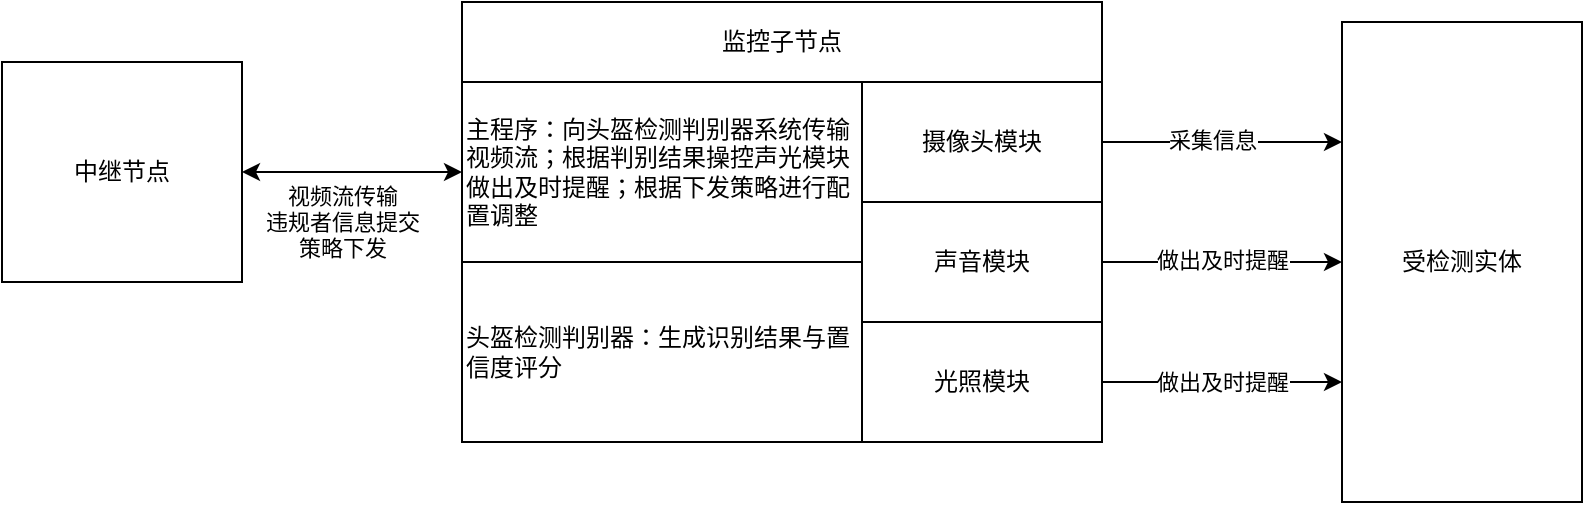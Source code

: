 <mxfile version="27.0.9">
  <diagram name="Page-1" id="c2Xg9aU96JUeAy3ugSl0">
    <mxGraphModel dx="1011" dy="613" grid="0" gridSize="10" guides="1" tooltips="1" connect="1" arrows="1" fold="1" page="0" pageScale="1" pageWidth="850" pageHeight="1100" math="0" shadow="0">
      <root>
        <mxCell id="0" />
        <mxCell id="1" parent="0" />
        <mxCell id="oK1Q3BLFyEfk0f0jwacC-1" value="中继节点" style="rounded=0;whiteSpace=wrap;html=1;" vertex="1" parent="1">
          <mxGeometry x="90" y="230" width="120" height="110" as="geometry" />
        </mxCell>
        <mxCell id="oK1Q3BLFyEfk0f0jwacC-2" value="" style="rounded=0;whiteSpace=wrap;html=1;" vertex="1" parent="1">
          <mxGeometry x="320" y="200" width="320" height="220" as="geometry" />
        </mxCell>
        <mxCell id="oK1Q3BLFyEfk0f0jwacC-3" value="监控子节点" style="rounded=0;whiteSpace=wrap;html=1;" vertex="1" parent="1">
          <mxGeometry x="320" y="200" width="320" height="40" as="geometry" />
        </mxCell>
        <mxCell id="oK1Q3BLFyEfk0f0jwacC-10" style="edgeStyle=orthogonalEdgeStyle;rounded=0;orthogonalLoop=1;jettySize=auto;html=1;exitX=1;exitY=0.5;exitDx=0;exitDy=0;entryX=0;entryY=0.25;entryDx=0;entryDy=0;" edge="1" parent="1" source="oK1Q3BLFyEfk0f0jwacC-4" target="oK1Q3BLFyEfk0f0jwacC-8">
          <mxGeometry relative="1" as="geometry" />
        </mxCell>
        <mxCell id="oK1Q3BLFyEfk0f0jwacC-16" value="采集信息" style="edgeLabel;html=1;align=center;verticalAlign=middle;resizable=0;points=[];" vertex="1" connectable="0" parent="oK1Q3BLFyEfk0f0jwacC-10">
          <mxGeometry x="-0.084" y="1" relative="1" as="geometry">
            <mxPoint as="offset" />
          </mxGeometry>
        </mxCell>
        <mxCell id="oK1Q3BLFyEfk0f0jwacC-4" value="摄像头模块" style="rounded=0;whiteSpace=wrap;html=1;" vertex="1" parent="1">
          <mxGeometry x="520" y="240" width="120" height="60" as="geometry" />
        </mxCell>
        <mxCell id="oK1Q3BLFyEfk0f0jwacC-17" style="edgeStyle=orthogonalEdgeStyle;rounded=0;orthogonalLoop=1;jettySize=auto;html=1;exitX=1;exitY=0.5;exitDx=0;exitDy=0;" edge="1" parent="1" source="oK1Q3BLFyEfk0f0jwacC-5" target="oK1Q3BLFyEfk0f0jwacC-8">
          <mxGeometry relative="1" as="geometry" />
        </mxCell>
        <mxCell id="oK1Q3BLFyEfk0f0jwacC-18" value="做出及时提醒" style="edgeLabel;html=1;align=center;verticalAlign=middle;resizable=0;points=[];" vertex="1" connectable="0" parent="oK1Q3BLFyEfk0f0jwacC-17">
          <mxGeometry x="-0.007" y="1" relative="1" as="geometry">
            <mxPoint as="offset" />
          </mxGeometry>
        </mxCell>
        <mxCell id="oK1Q3BLFyEfk0f0jwacC-5" value="声音模块" style="rounded=0;whiteSpace=wrap;html=1;" vertex="1" parent="1">
          <mxGeometry x="520" y="300" width="120" height="60" as="geometry" />
        </mxCell>
        <mxCell id="oK1Q3BLFyEfk0f0jwacC-6" value="&lt;div style=&quot;&quot;&gt;头盔检测判别器：生成识别结果与置信度评分&lt;/div&gt;" style="rounded=0;whiteSpace=wrap;html=1;align=left;" vertex="1" parent="1">
          <mxGeometry x="320" y="330" width="200" height="90" as="geometry" />
        </mxCell>
        <mxCell id="oK1Q3BLFyEfk0f0jwacC-21" style="edgeStyle=orthogonalEdgeStyle;rounded=0;orthogonalLoop=1;jettySize=auto;html=1;exitX=1;exitY=0.5;exitDx=0;exitDy=0;entryX=0;entryY=0.75;entryDx=0;entryDy=0;" edge="1" parent="1" source="oK1Q3BLFyEfk0f0jwacC-7" target="oK1Q3BLFyEfk0f0jwacC-8">
          <mxGeometry relative="1" as="geometry" />
        </mxCell>
        <mxCell id="oK1Q3BLFyEfk0f0jwacC-7" value="光照模块" style="rounded=0;whiteSpace=wrap;html=1;" vertex="1" parent="1">
          <mxGeometry x="520" y="360" width="120" height="60" as="geometry" />
        </mxCell>
        <mxCell id="oK1Q3BLFyEfk0f0jwacC-8" value="受检测实体" style="rounded=0;whiteSpace=wrap;html=1;" vertex="1" parent="1">
          <mxGeometry x="760" y="210" width="120" height="240" as="geometry" />
        </mxCell>
        <mxCell id="oK1Q3BLFyEfk0f0jwacC-19" value="主程序：向头盔检测判别器系统传输视频流；根据判别结果操控声光模块做出及时提醒；根据下发策略进行配置调整" style="rounded=0;whiteSpace=wrap;html=1;align=left;" vertex="1" parent="1">
          <mxGeometry x="320" y="240" width="200" height="90" as="geometry" />
        </mxCell>
        <mxCell id="oK1Q3BLFyEfk0f0jwacC-22" value="做出及时提醒" style="edgeLabel;html=1;align=center;verticalAlign=middle;resizable=0;points=[];" vertex="1" connectable="0" parent="1">
          <mxGeometry x="700" y="390" as="geometry" />
        </mxCell>
        <mxCell id="oK1Q3BLFyEfk0f0jwacC-23" value="" style="endArrow=classic;startArrow=classic;html=1;rounded=0;exitX=1;exitY=0.5;exitDx=0;exitDy=0;entryX=0;entryY=0.5;entryDx=0;entryDy=0;" edge="1" parent="1" source="oK1Q3BLFyEfk0f0jwacC-1" target="oK1Q3BLFyEfk0f0jwacC-19">
          <mxGeometry width="50" height="50" relative="1" as="geometry">
            <mxPoint x="280" y="450" as="sourcePoint" />
            <mxPoint x="330" y="400" as="targetPoint" />
          </mxGeometry>
        </mxCell>
        <mxCell id="oK1Q3BLFyEfk0f0jwacC-24" value="视频流传输&lt;div&gt;违规者信息提交&lt;br&gt;&lt;div&gt;策略下发&lt;/div&gt;&lt;/div&gt;" style="edgeLabel;html=1;align=center;verticalAlign=middle;resizable=0;points=[];" vertex="1" connectable="0" parent="oK1Q3BLFyEfk0f0jwacC-23">
          <mxGeometry x="-0.279" y="1" relative="1" as="geometry">
            <mxPoint x="10" y="26" as="offset" />
          </mxGeometry>
        </mxCell>
      </root>
    </mxGraphModel>
  </diagram>
</mxfile>
